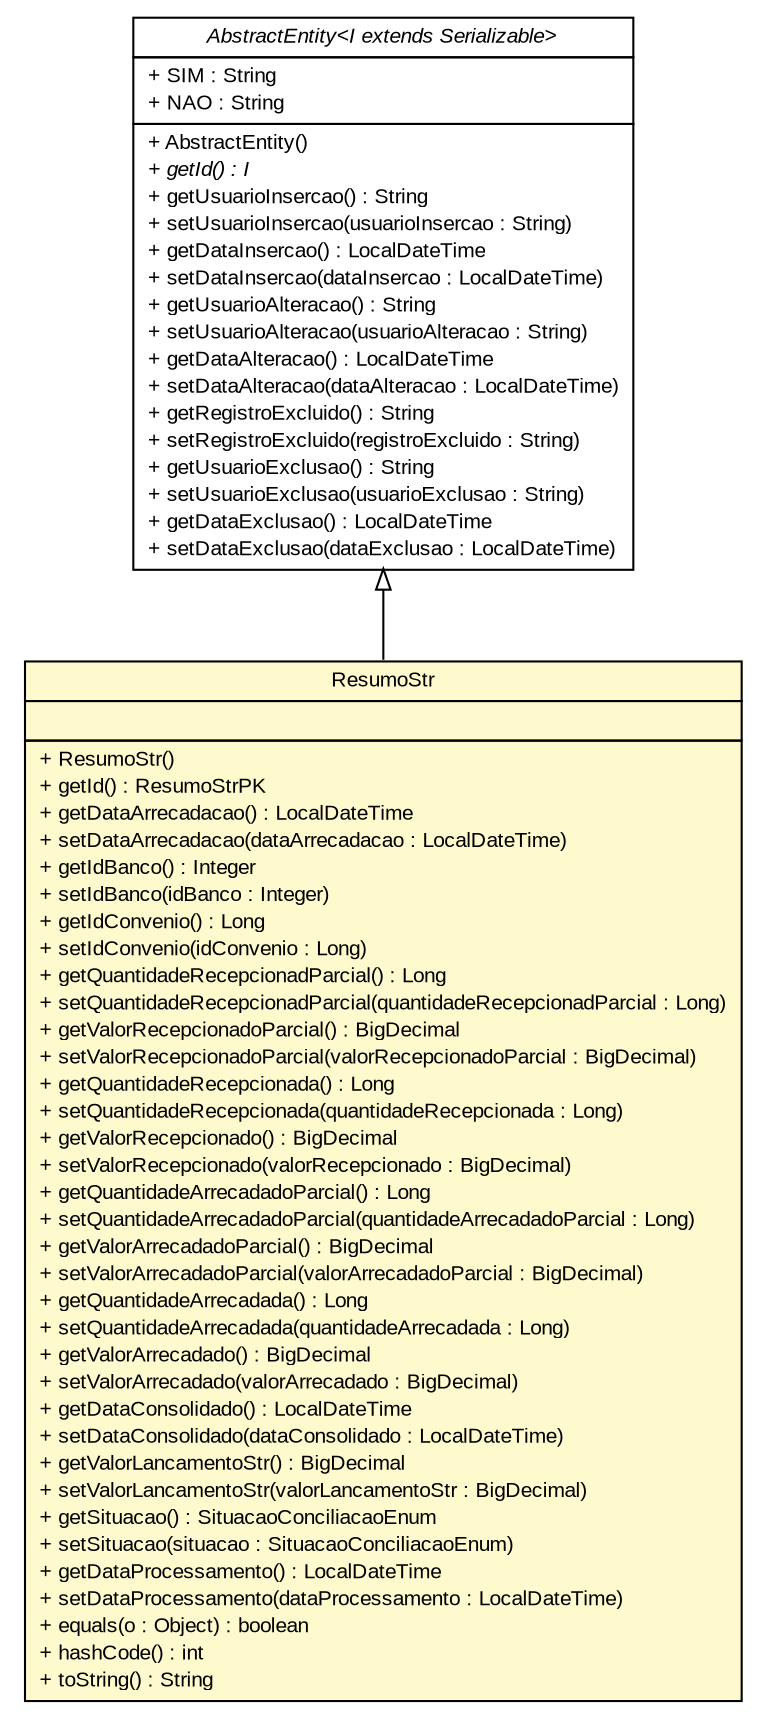 #!/usr/local/bin/dot
#
# Class diagram 
# Generated by UMLGraph version R5_6 (http://www.umlgraph.org/)
#

digraph G {
	edge [fontname="arial",fontsize=10,labelfontname="arial",labelfontsize=10];
	node [fontname="arial",fontsize=10,shape=plaintext];
	nodesep=0.25;
	ranksep=0.5;
	// br.gov.to.sefaz.persistence.entity.AbstractEntity<I extends java.io.Serializable>
	c702287 [label=<<table title="br.gov.to.sefaz.persistence.entity.AbstractEntity" border="0" cellborder="1" cellspacing="0" cellpadding="2" port="p" href="../../../persistence/entity/AbstractEntity.html">
		<tr><td><table border="0" cellspacing="0" cellpadding="1">
<tr><td align="center" balign="center"><font face="arial italic"> AbstractEntity&lt;I extends Serializable&gt; </font></td></tr>
		</table></td></tr>
		<tr><td><table border="0" cellspacing="0" cellpadding="1">
<tr><td align="left" balign="left"> + SIM : String </td></tr>
<tr><td align="left" balign="left"> + NAO : String </td></tr>
		</table></td></tr>
		<tr><td><table border="0" cellspacing="0" cellpadding="1">
<tr><td align="left" balign="left"> + AbstractEntity() </td></tr>
<tr><td align="left" balign="left"><font face="arial italic" point-size="10.0"> + getId() : I </font></td></tr>
<tr><td align="left" balign="left"> + getUsuarioInsercao() : String </td></tr>
<tr><td align="left" balign="left"> + setUsuarioInsercao(usuarioInsercao : String) </td></tr>
<tr><td align="left" balign="left"> + getDataInsercao() : LocalDateTime </td></tr>
<tr><td align="left" balign="left"> + setDataInsercao(dataInsercao : LocalDateTime) </td></tr>
<tr><td align="left" balign="left"> + getUsuarioAlteracao() : String </td></tr>
<tr><td align="left" balign="left"> + setUsuarioAlteracao(usuarioAlteracao : String) </td></tr>
<tr><td align="left" balign="left"> + getDataAlteracao() : LocalDateTime </td></tr>
<tr><td align="left" balign="left"> + setDataAlteracao(dataAlteracao : LocalDateTime) </td></tr>
<tr><td align="left" balign="left"> + getRegistroExcluido() : String </td></tr>
<tr><td align="left" balign="left"> + setRegistroExcluido(registroExcluido : String) </td></tr>
<tr><td align="left" balign="left"> + getUsuarioExclusao() : String </td></tr>
<tr><td align="left" balign="left"> + setUsuarioExclusao(usuarioExclusao : String) </td></tr>
<tr><td align="left" balign="left"> + getDataExclusao() : LocalDateTime </td></tr>
<tr><td align="left" balign="left"> + setDataExclusao(dataExclusao : LocalDateTime) </td></tr>
		</table></td></tr>
		</table>>, URL="../../../persistence/entity/AbstractEntity.html", fontname="arial", fontcolor="black", fontsize=10.0];
	// br.gov.to.sefaz.arr.persistence.entity.ResumoStr
	c702822 [label=<<table title="br.gov.to.sefaz.arr.persistence.entity.ResumoStr" border="0" cellborder="1" cellspacing="0" cellpadding="2" port="p" bgcolor="lemonChiffon" href="./ResumoStr.html">
		<tr><td><table border="0" cellspacing="0" cellpadding="1">
<tr><td align="center" balign="center"> ResumoStr </td></tr>
		</table></td></tr>
		<tr><td><table border="0" cellspacing="0" cellpadding="1">
<tr><td align="left" balign="left">  </td></tr>
		</table></td></tr>
		<tr><td><table border="0" cellspacing="0" cellpadding="1">
<tr><td align="left" balign="left"> + ResumoStr() </td></tr>
<tr><td align="left" balign="left"> + getId() : ResumoStrPK </td></tr>
<tr><td align="left" balign="left"> + getDataArrecadacao() : LocalDateTime </td></tr>
<tr><td align="left" balign="left"> + setDataArrecadacao(dataArrecadacao : LocalDateTime) </td></tr>
<tr><td align="left" balign="left"> + getIdBanco() : Integer </td></tr>
<tr><td align="left" balign="left"> + setIdBanco(idBanco : Integer) </td></tr>
<tr><td align="left" balign="left"> + getIdConvenio() : Long </td></tr>
<tr><td align="left" balign="left"> + setIdConvenio(idConvenio : Long) </td></tr>
<tr><td align="left" balign="left"> + getQuantidadeRecepcionadParcial() : Long </td></tr>
<tr><td align="left" balign="left"> + setQuantidadeRecepcionadParcial(quantidadeRecepcionadParcial : Long) </td></tr>
<tr><td align="left" balign="left"> + getValorRecepcionadoParcial() : BigDecimal </td></tr>
<tr><td align="left" balign="left"> + setValorRecepcionadoParcial(valorRecepcionadoParcial : BigDecimal) </td></tr>
<tr><td align="left" balign="left"> + getQuantidadeRecepcionada() : Long </td></tr>
<tr><td align="left" balign="left"> + setQuantidadeRecepcionada(quantidadeRecepcionada : Long) </td></tr>
<tr><td align="left" balign="left"> + getValorRecepcionado() : BigDecimal </td></tr>
<tr><td align="left" balign="left"> + setValorRecepcionado(valorRecepcionado : BigDecimal) </td></tr>
<tr><td align="left" balign="left"> + getQuantidadeArrecadadoParcial() : Long </td></tr>
<tr><td align="left" balign="left"> + setQuantidadeArrecadadoParcial(quantidadeArrecadadoParcial : Long) </td></tr>
<tr><td align="left" balign="left"> + getValorArrecadadoParcial() : BigDecimal </td></tr>
<tr><td align="left" balign="left"> + setValorArrecadadoParcial(valorArrecadadoParcial : BigDecimal) </td></tr>
<tr><td align="left" balign="left"> + getQuantidadeArrecadada() : Long </td></tr>
<tr><td align="left" balign="left"> + setQuantidadeArrecadada(quantidadeArrecadada : Long) </td></tr>
<tr><td align="left" balign="left"> + getValorArrecadado() : BigDecimal </td></tr>
<tr><td align="left" balign="left"> + setValorArrecadado(valorArrecadado : BigDecimal) </td></tr>
<tr><td align="left" balign="left"> + getDataConsolidado() : LocalDateTime </td></tr>
<tr><td align="left" balign="left"> + setDataConsolidado(dataConsolidado : LocalDateTime) </td></tr>
<tr><td align="left" balign="left"> + getValorLancamentoStr() : BigDecimal </td></tr>
<tr><td align="left" balign="left"> + setValorLancamentoStr(valorLancamentoStr : BigDecimal) </td></tr>
<tr><td align="left" balign="left"> + getSituacao() : SituacaoConciliacaoEnum </td></tr>
<tr><td align="left" balign="left"> + setSituacao(situacao : SituacaoConciliacaoEnum) </td></tr>
<tr><td align="left" balign="left"> + getDataProcessamento() : LocalDateTime </td></tr>
<tr><td align="left" balign="left"> + setDataProcessamento(dataProcessamento : LocalDateTime) </td></tr>
<tr><td align="left" balign="left"> + equals(o : Object) : boolean </td></tr>
<tr><td align="left" balign="left"> + hashCode() : int </td></tr>
<tr><td align="left" balign="left"> + toString() : String </td></tr>
		</table></td></tr>
		</table>>, URL="./ResumoStr.html", fontname="arial", fontcolor="black", fontsize=10.0];
	//br.gov.to.sefaz.arr.persistence.entity.ResumoStr extends br.gov.to.sefaz.persistence.entity.AbstractEntity<br.gov.to.sefaz.arr.persistence.entity.ResumoStrPK>
	c702287:p -> c702822:p [dir=back,arrowtail=empty];
}

